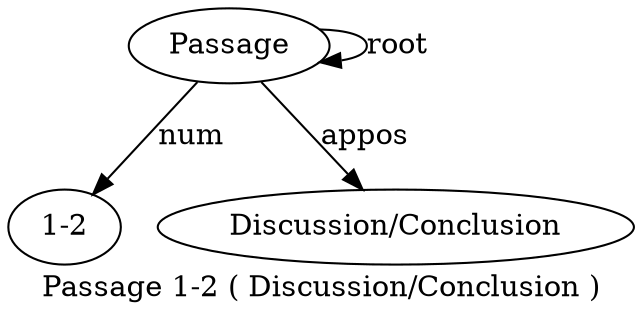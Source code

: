 digraph "Passage 1-2 ( Discussion/Conclusion )" {
label="Passage 1-2 ( Discussion/Conclusion )";
Passage1 [style=filled, fillcolor=white, label=Passage];
Passage1 -> Passage1  [label=root];
"1-2" [style=filled, fillcolor=white, label="1-2"];
Passage1 -> "1-2"  [label=num];
"Discussion/Conclusion4" [style=filled, fillcolor=white, label="Discussion/Conclusion"];
Passage1 -> "Discussion/Conclusion4"  [label=appos];
}
